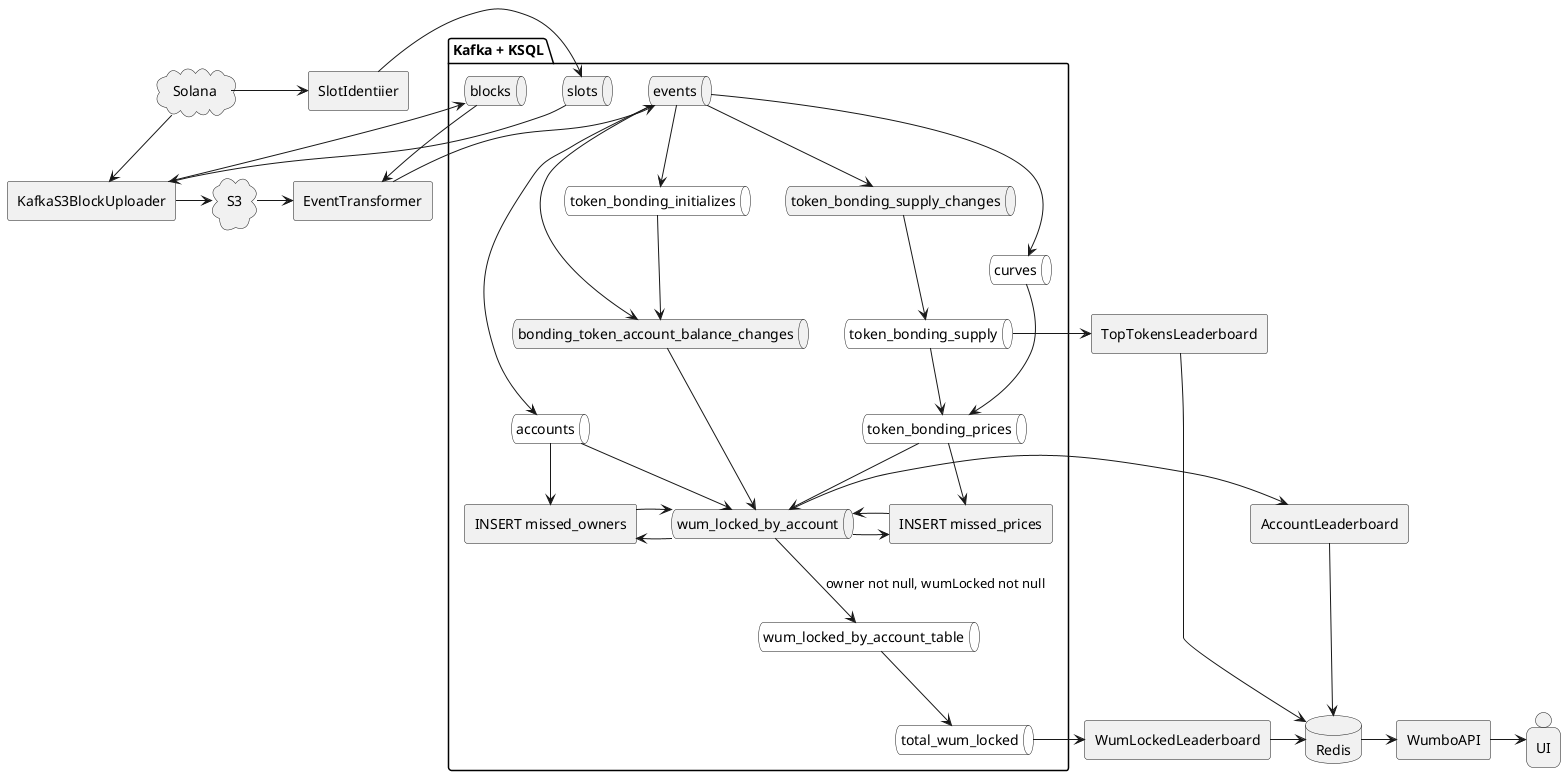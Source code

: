 @startuml architecture

package "Kafka + KSQL" as k {
  queue accounts #fff
  queue blocks
  queue slots
  queue bonding_token_account_balance_changes
  queue token_bonding_initializes #fff
  queue curves #fff
  queue events
  queue token_bonding_prices #fff
  queue token_bonding_supply #fff
  queue token_bonding_supply_changes
  queue total_wum_locked #fff
  queue wum_locked_by_account
  queue wum_locked_by_account_table #fff

    
  events --> token_bonding_initializes

  events --> bonding_token_account_balance_changes
  token_bonding_initializes --> bonding_token_account_balance_changes

  events --> token_bonding_supply_changes

  token_bonding_supply_changes --> token_bonding_supply

  events --> curves

  events --> accounts

  token_bonding_supply --> token_bonding_prices
  curves --> token_bonding_prices

  bonding_token_account_balance_changes --> wum_locked_by_account
  token_bonding_prices --> wum_locked_by_account
  accounts --> wum_locked_by_account

  agent "INSERT missed_owners" as missed_owners
  agent "INSERT missed_prices" as missed_prices

  token_bonding_prices -> missed_prices
  accounts -> missed_owners
  wum_locked_by_account -> missed_owners
  wum_locked_by_account -> missed_prices

  missed_owners -> wum_locked_by_account
  missed_prices -> wum_locked_by_account

  wum_locked_by_account_table --> total_wum_locked

  wum_locked_by_account --> wum_locked_by_account_table : owner not null, wumLocked not null
}

agent KafkaS3BlockUploader
agent AccountLeaderboard
agent WumLockedLeaderboard
agent TopTokensLeaderboard
agent WumboAPI
agent SlotIdentiier

cloud Solana
cloud S3
database Redis
person UI

Solana -> SlotIdentiier
SlotIdentiier -> slots
Solana --> KafkaS3BlockUploader
slots --> KafkaS3BlockUploader
KafkaS3BlockUploader -> blocks
KafkaS3BlockUploader -> S3

agent EventTransformer

S3 -> EventTransformer
blocks --> EventTransformer
EventTransformer -> events

total_wum_locked -> WumLockedLeaderboard
WumLockedLeaderboard -> Redis

token_bonding_supply -> TopTokensLeaderboard
TopTokensLeaderboard -> Redis

wum_locked_by_account -> AccountLeaderboard
AccountLeaderboard -> Redis

Redis -> WumboAPI

WumboAPI -> UI
@enduml
